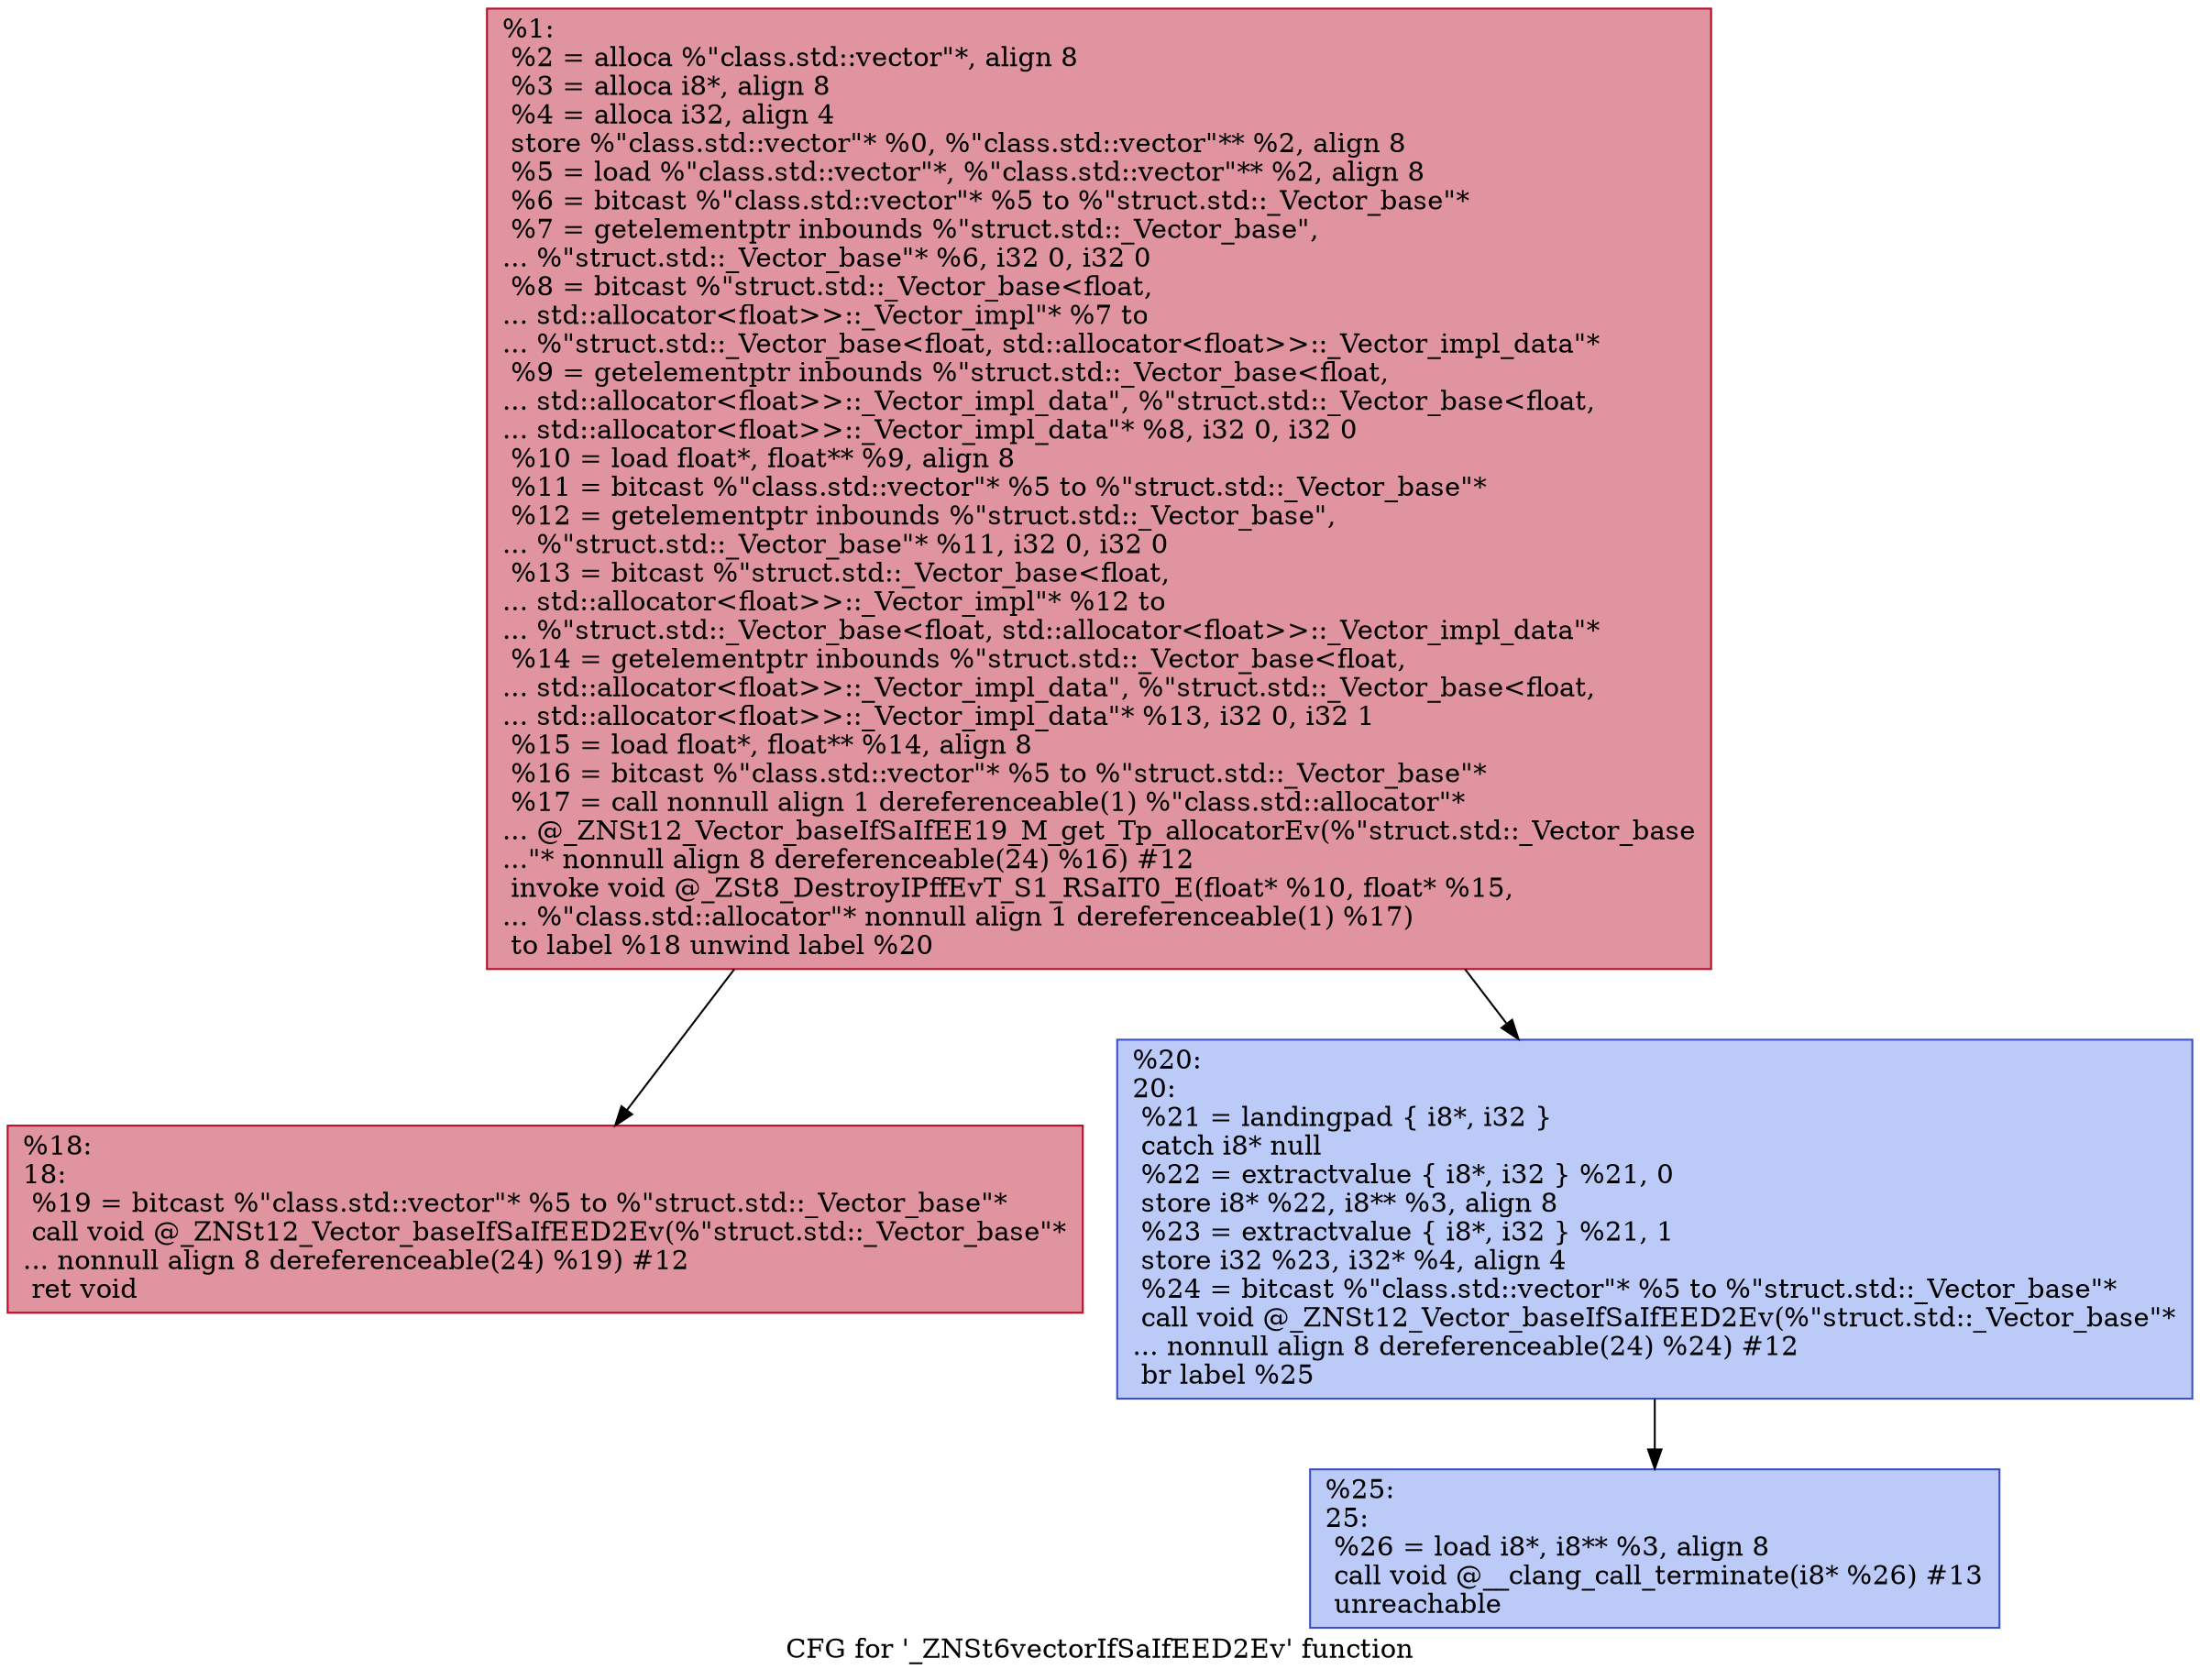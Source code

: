 digraph "CFG for '_ZNSt6vectorIfSaIfEED2Ev' function" {
	label="CFG for '_ZNSt6vectorIfSaIfEED2Ev' function";

	Node0x55aea235c0d0 [shape=record,color="#b70d28ff", style=filled, fillcolor="#b70d2870",label="{%1:\l  %2 = alloca %\"class.std::vector\"*, align 8\l  %3 = alloca i8*, align 8\l  %4 = alloca i32, align 4\l  store %\"class.std::vector\"* %0, %\"class.std::vector\"** %2, align 8\l  %5 = load %\"class.std::vector\"*, %\"class.std::vector\"** %2, align 8\l  %6 = bitcast %\"class.std::vector\"* %5 to %\"struct.std::_Vector_base\"*\l  %7 = getelementptr inbounds %\"struct.std::_Vector_base\",\l... %\"struct.std::_Vector_base\"* %6, i32 0, i32 0\l  %8 = bitcast %\"struct.std::_Vector_base\<float,\l... std::allocator\<float\>\>::_Vector_impl\"* %7 to\l... %\"struct.std::_Vector_base\<float, std::allocator\<float\>\>::_Vector_impl_data\"*\l  %9 = getelementptr inbounds %\"struct.std::_Vector_base\<float,\l... std::allocator\<float\>\>::_Vector_impl_data\", %\"struct.std::_Vector_base\<float,\l... std::allocator\<float\>\>::_Vector_impl_data\"* %8, i32 0, i32 0\l  %10 = load float*, float** %9, align 8\l  %11 = bitcast %\"class.std::vector\"* %5 to %\"struct.std::_Vector_base\"*\l  %12 = getelementptr inbounds %\"struct.std::_Vector_base\",\l... %\"struct.std::_Vector_base\"* %11, i32 0, i32 0\l  %13 = bitcast %\"struct.std::_Vector_base\<float,\l... std::allocator\<float\>\>::_Vector_impl\"* %12 to\l... %\"struct.std::_Vector_base\<float, std::allocator\<float\>\>::_Vector_impl_data\"*\l  %14 = getelementptr inbounds %\"struct.std::_Vector_base\<float,\l... std::allocator\<float\>\>::_Vector_impl_data\", %\"struct.std::_Vector_base\<float,\l... std::allocator\<float\>\>::_Vector_impl_data\"* %13, i32 0, i32 1\l  %15 = load float*, float** %14, align 8\l  %16 = bitcast %\"class.std::vector\"* %5 to %\"struct.std::_Vector_base\"*\l  %17 = call nonnull align 1 dereferenceable(1) %\"class.std::allocator\"*\l... @_ZNSt12_Vector_baseIfSaIfEE19_M_get_Tp_allocatorEv(%\"struct.std::_Vector_base\l...\"* nonnull align 8 dereferenceable(24) %16) #12\l  invoke void @_ZSt8_DestroyIPffEvT_S1_RSaIT0_E(float* %10, float* %15,\l... %\"class.std::allocator\"* nonnull align 1 dereferenceable(1) %17)\l          to label %18 unwind label %20\l}"];
	Node0x55aea235c0d0 -> Node0x55aea235cac0;
	Node0x55aea235c0d0 -> Node0x55aea235cb10;
	Node0x55aea235cac0 [shape=record,color="#b70d28ff", style=filled, fillcolor="#b70d2870",label="{%18:\l18:                                               \l  %19 = bitcast %\"class.std::vector\"* %5 to %\"struct.std::_Vector_base\"*\l  call void @_ZNSt12_Vector_baseIfSaIfEED2Ev(%\"struct.std::_Vector_base\"*\l... nonnull align 8 dereferenceable(24) %19) #12\l  ret void\l}"];
	Node0x55aea235cb10 [shape=record,color="#3d50c3ff", style=filled, fillcolor="#6687ed70",label="{%20:\l20:                                               \l  %21 = landingpad \{ i8*, i32 \}\l          catch i8* null\l  %22 = extractvalue \{ i8*, i32 \} %21, 0\l  store i8* %22, i8** %3, align 8\l  %23 = extractvalue \{ i8*, i32 \} %21, 1\l  store i32 %23, i32* %4, align 4\l  %24 = bitcast %\"class.std::vector\"* %5 to %\"struct.std::_Vector_base\"*\l  call void @_ZNSt12_Vector_baseIfSaIfEED2Ev(%\"struct.std::_Vector_base\"*\l... nonnull align 8 dereferenceable(24) %24) #12\l  br label %25\l}"];
	Node0x55aea235cb10 -> Node0x55aea235d600;
	Node0x55aea235d600 [shape=record,color="#3d50c3ff", style=filled, fillcolor="#6687ed70",label="{%25:\l25:                                               \l  %26 = load i8*, i8** %3, align 8\l  call void @__clang_call_terminate(i8* %26) #13\l  unreachable\l}"];
}
